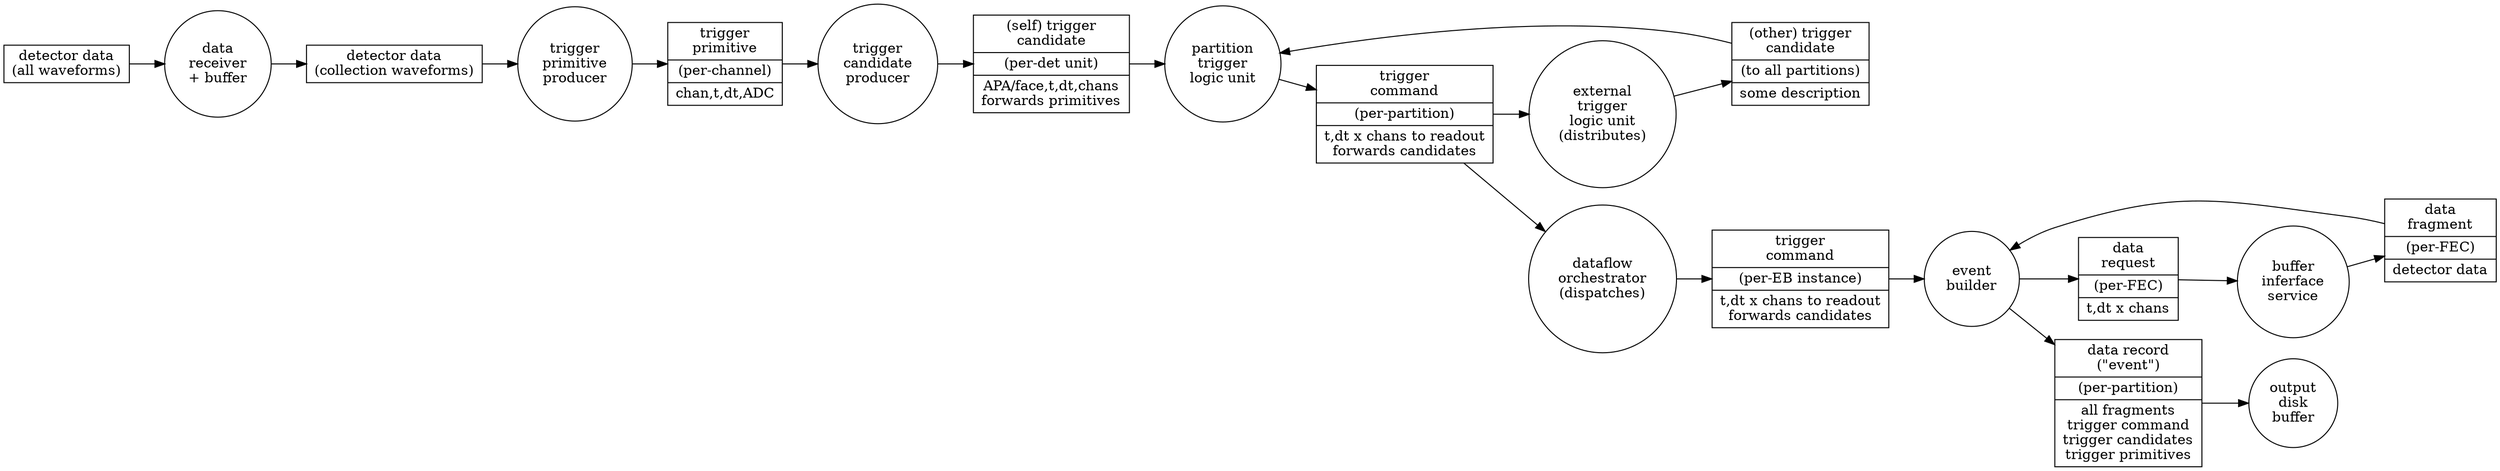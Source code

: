 digraph parts {
        rankdir=LR
        // data
        node[shape=record];
        rwf[label="detector data\n(all waveforms)"];
        bwf[label="detector data\n(collection waveforms)"];
        tprim[label="{trigger\nprimitive}|{(per-channel)}|{chan,t,dt,ADC}"];
        tcand[label="{(self) trigger\ncandidate}|{(per-det unit)}|{APA/face,t,dt,chans\nforwards primitives}"];
        tother[label="{(other) trigger\ncandidate}|{(to all partitions)}|{some description}"];        
        tcmd[label="{trigger\ncommand}|{(per-partition)}|{t,dt x chans to readout\nforwards candidates}"];
        tcmd2[label="{trigger\ncommand}|{(per-EB instance)}|{t,dt x chans to readout\nforwards candidates}"];
        req[label="{data\nrequest}|{(per-FEC)}|{t,dt x chans}"];
        frag[label="{data\nfragment}|{(per-FEC)}|{detector data}"];
        rec[label="{data record\n(\"event\")}|{(per-partition)}|{all fragments\ntrigger command\ntrigger candidates\ntrigger primitives}"];

        // processes
        node[shape=circle];
        recv[label="data\nreceiver\n+ buffer"];
        tpp[label="trigger\nprimitive\nproducer"];
        tcp[label="trigger\ncandidate\nproducer"];
        ptl[label="partition\ntrigger\nlogic unit"];
        dfo[label="dataflow\norchestrator\n(dispatches)"];
        bis[label="buffer\ninferface\nservice"];
        eb[label="event\nbuilder"];
        out[label="output\ndisk\nbuffer"];

        etl[label="external\ntrigger\nlogic unit\n(distributes)"]
        
        rwf->recv->bwf->tpp->tprim->tcp->tcand->ptl->tcmd->dfo->tcmd2->eb->req->bis->frag->eb->rec->out;
        
        tcmd->etl->tother;
        ptl->tother[dir=back];
        

}
